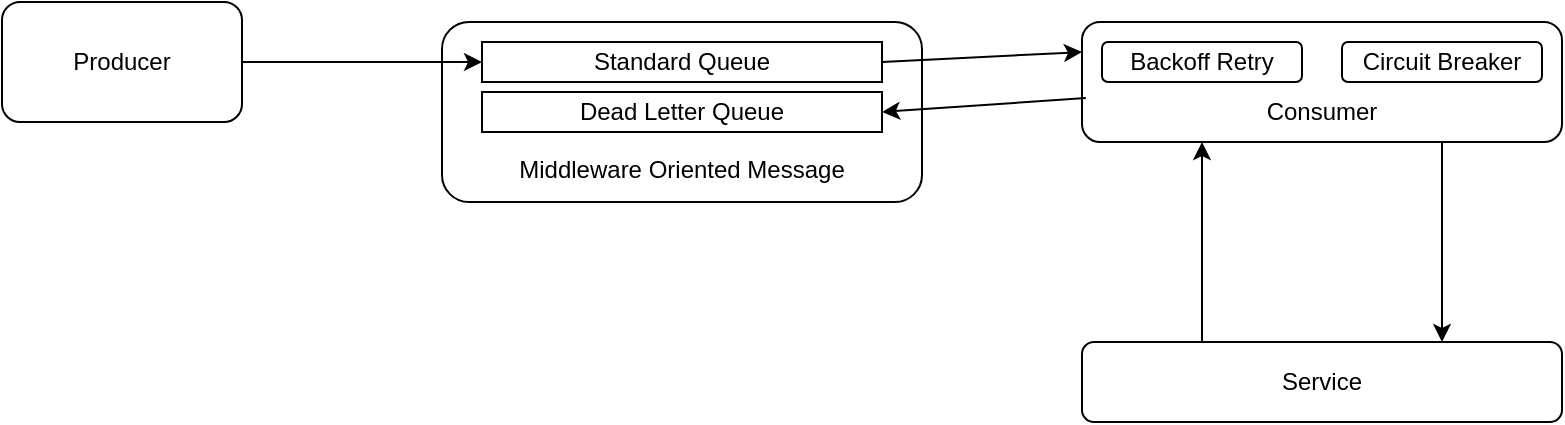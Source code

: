 <mxfile version="24.7.7" pages="3">
  <diagram name="Architecture_EN" id="bwJH2bJUkyhLwNZ_8568">
    <mxGraphModel dx="826" dy="582" grid="1" gridSize="10" guides="1" tooltips="1" connect="1" arrows="1" fold="1" page="1" pageScale="1" pageWidth="827" pageHeight="1169" math="0" shadow="0">
      <root>
        <mxCell id="0" />
        <mxCell id="1" parent="0" />
        <mxCell id="DJtRfI22fZduMUB-v4Cr-2" value="Producer" style="rounded=1;whiteSpace=wrap;html=1;" vertex="1" parent="1">
          <mxGeometry x="100" y="150" width="120" height="60" as="geometry" />
        </mxCell>
        <mxCell id="DJtRfI22fZduMUB-v4Cr-3" value="&lt;div&gt;&lt;br&gt;&lt;/div&gt;&lt;div&gt;&lt;br&gt;&lt;/div&gt;&lt;div&gt;&lt;br&gt;&lt;/div&gt;&lt;div&gt;&lt;br&gt;&lt;/div&gt;Middleware Oriented Message" style="rounded=1;whiteSpace=wrap;html=1;" vertex="1" parent="1">
          <mxGeometry x="320" y="160" width="240" height="90" as="geometry" />
        </mxCell>
        <mxCell id="DJtRfI22fZduMUB-v4Cr-4" value="Standard Queue" style="rounded=0;whiteSpace=wrap;html=1;" vertex="1" parent="1">
          <mxGeometry x="340" y="170" width="200" height="20" as="geometry" />
        </mxCell>
        <mxCell id="DJtRfI22fZduMUB-v4Cr-5" value="Dead Letter Queue" style="rounded=0;whiteSpace=wrap;html=1;" vertex="1" parent="1">
          <mxGeometry x="340" y="195" width="200" height="20" as="geometry" />
        </mxCell>
        <mxCell id="DJtRfI22fZduMUB-v4Cr-6" style="edgeStyle=orthogonalEdgeStyle;rounded=0;orthogonalLoop=1;jettySize=auto;html=1;exitX=0.5;exitY=1;exitDx=0;exitDy=0;" edge="1" parent="1" source="DJtRfI22fZduMUB-v4Cr-3" target="DJtRfI22fZduMUB-v4Cr-3">
          <mxGeometry relative="1" as="geometry" />
        </mxCell>
        <mxCell id="DJtRfI22fZduMUB-v4Cr-7" value="&lt;div&gt;&lt;br&gt;&lt;/div&gt;&lt;div&gt;&lt;br&gt;&lt;/div&gt;Consumer" style="rounded=1;whiteSpace=wrap;html=1;" vertex="1" parent="1">
          <mxGeometry x="640" y="160" width="240" height="60" as="geometry" />
        </mxCell>
        <mxCell id="DJtRfI22fZduMUB-v4Cr-8" value="Backoff Retry" style="rounded=1;whiteSpace=wrap;html=1;" vertex="1" parent="1">
          <mxGeometry x="650" y="170" width="100" height="20" as="geometry" />
        </mxCell>
        <mxCell id="DJtRfI22fZduMUB-v4Cr-9" value="Circuit Breaker" style="rounded=1;whiteSpace=wrap;html=1;" vertex="1" parent="1">
          <mxGeometry x="770" y="170" width="100" height="20" as="geometry" />
        </mxCell>
        <mxCell id="DJtRfI22fZduMUB-v4Cr-10" value="Service" style="rounded=1;whiteSpace=wrap;html=1;" vertex="1" parent="1">
          <mxGeometry x="640" y="320" width="240" height="40" as="geometry" />
        </mxCell>
        <mxCell id="DJtRfI22fZduMUB-v4Cr-11" value="" style="endArrow=classic;html=1;rounded=0;exitX=1;exitY=0.5;exitDx=0;exitDy=0;entryX=0;entryY=0.5;entryDx=0;entryDy=0;" edge="1" parent="1" source="DJtRfI22fZduMUB-v4Cr-2" target="DJtRfI22fZduMUB-v4Cr-4">
          <mxGeometry width="50" height="50" relative="1" as="geometry">
            <mxPoint x="460" y="320" as="sourcePoint" />
            <mxPoint x="510" y="270" as="targetPoint" />
          </mxGeometry>
        </mxCell>
        <mxCell id="DJtRfI22fZduMUB-v4Cr-12" value="" style="endArrow=classic;html=1;rounded=0;exitX=1;exitY=0.5;exitDx=0;exitDy=0;entryX=0;entryY=0.25;entryDx=0;entryDy=0;" edge="1" parent="1" source="DJtRfI22fZduMUB-v4Cr-4" target="DJtRfI22fZduMUB-v4Cr-7">
          <mxGeometry width="50" height="50" relative="1" as="geometry">
            <mxPoint x="570" y="270" as="sourcePoint" />
            <mxPoint x="620" y="220" as="targetPoint" />
          </mxGeometry>
        </mxCell>
        <mxCell id="DJtRfI22fZduMUB-v4Cr-13" value="" style="endArrow=classic;html=1;rounded=0;exitX=0.008;exitY=0.633;exitDx=0;exitDy=0;exitPerimeter=0;entryX=1;entryY=0.5;entryDx=0;entryDy=0;" edge="1" parent="1" source="DJtRfI22fZduMUB-v4Cr-7" target="DJtRfI22fZduMUB-v4Cr-5">
          <mxGeometry width="50" height="50" relative="1" as="geometry">
            <mxPoint x="570" y="270" as="sourcePoint" />
            <mxPoint x="620" y="220" as="targetPoint" />
          </mxGeometry>
        </mxCell>
        <mxCell id="DJtRfI22fZduMUB-v4Cr-14" value="" style="endArrow=classic;html=1;rounded=0;entryX=0.75;entryY=0;entryDx=0;entryDy=0;exitX=0.75;exitY=1;exitDx=0;exitDy=0;" edge="1" parent="1" source="DJtRfI22fZduMUB-v4Cr-7" target="DJtRfI22fZduMUB-v4Cr-10">
          <mxGeometry width="50" height="50" relative="1" as="geometry">
            <mxPoint x="570" y="260" as="sourcePoint" />
            <mxPoint x="620" y="210" as="targetPoint" />
          </mxGeometry>
        </mxCell>
        <mxCell id="DJtRfI22fZduMUB-v4Cr-15" value="" style="endArrow=classic;html=1;rounded=0;exitX=0.25;exitY=0;exitDx=0;exitDy=0;entryX=0.25;entryY=1;entryDx=0;entryDy=0;" edge="1" parent="1" source="DJtRfI22fZduMUB-v4Cr-10" target="DJtRfI22fZduMUB-v4Cr-7">
          <mxGeometry width="50" height="50" relative="1" as="geometry">
            <mxPoint x="570" y="260" as="sourcePoint" />
            <mxPoint x="620" y="210" as="targetPoint" />
          </mxGeometry>
        </mxCell>
      </root>
    </mxGraphModel>
  </diagram>
  <diagram name="Architecture_FR" id="l8eb8dFg4j-5Sfejel3h">
    <mxGraphModel dx="826" dy="582" grid="1" gridSize="10" guides="1" tooltips="1" connect="1" arrows="1" fold="1" page="1" pageScale="1" pageWidth="827" pageHeight="1169" math="0" shadow="0">
      <root>
        <mxCell id="dh82dlVfma0PkSGkjW3L-0" />
        <mxCell id="dh82dlVfma0PkSGkjW3L-1" parent="dh82dlVfma0PkSGkjW3L-0" />
        <mxCell id="dh82dlVfma0PkSGkjW3L-2" value="Producer" style="rounded=1;whiteSpace=wrap;html=1;" vertex="1" parent="dh82dlVfma0PkSGkjW3L-1">
          <mxGeometry x="100" y="150" width="120" height="60" as="geometry" />
        </mxCell>
        <mxCell id="dh82dlVfma0PkSGkjW3L-3" value="&lt;div&gt;&lt;br&gt;&lt;/div&gt;&lt;div&gt;&lt;br&gt;&lt;/div&gt;&lt;div&gt;&lt;br&gt;&lt;/div&gt;&lt;div&gt;&lt;br&gt;&lt;/div&gt;Middleware Oriented Message" style="rounded=1;whiteSpace=wrap;html=1;" vertex="1" parent="dh82dlVfma0PkSGkjW3L-1">
          <mxGeometry x="320" y="160" width="240" height="90" as="geometry" />
        </mxCell>
        <mxCell id="dh82dlVfma0PkSGkjW3L-4" value="Standard Queue" style="rounded=0;whiteSpace=wrap;html=1;" vertex="1" parent="dh82dlVfma0PkSGkjW3L-1">
          <mxGeometry x="340" y="170" width="200" height="20" as="geometry" />
        </mxCell>
        <mxCell id="dh82dlVfma0PkSGkjW3L-5" value="Dead Letter Queue" style="rounded=0;whiteSpace=wrap;html=1;" vertex="1" parent="dh82dlVfma0PkSGkjW3L-1">
          <mxGeometry x="340" y="195" width="200" height="20" as="geometry" />
        </mxCell>
        <mxCell id="dh82dlVfma0PkSGkjW3L-6" style="edgeStyle=orthogonalEdgeStyle;rounded=0;orthogonalLoop=1;jettySize=auto;html=1;exitX=0.5;exitY=1;exitDx=0;exitDy=0;" edge="1" parent="dh82dlVfma0PkSGkjW3L-1" source="dh82dlVfma0PkSGkjW3L-3" target="dh82dlVfma0PkSGkjW3L-3">
          <mxGeometry relative="1" as="geometry" />
        </mxCell>
        <mxCell id="dh82dlVfma0PkSGkjW3L-7" value="&lt;div&gt;&lt;br&gt;&lt;/div&gt;&lt;div&gt;&lt;br&gt;&lt;/div&gt;Consumer" style="rounded=1;whiteSpace=wrap;html=1;" vertex="1" parent="dh82dlVfma0PkSGkjW3L-1">
          <mxGeometry x="640" y="160" width="240" height="60" as="geometry" />
        </mxCell>
        <mxCell id="dh82dlVfma0PkSGkjW3L-8" value="Backoff Retry" style="rounded=1;whiteSpace=wrap;html=1;" vertex="1" parent="dh82dlVfma0PkSGkjW3L-1">
          <mxGeometry x="650" y="170" width="100" height="20" as="geometry" />
        </mxCell>
        <mxCell id="dh82dlVfma0PkSGkjW3L-9" value="Circuit Breaker" style="rounded=1;whiteSpace=wrap;html=1;" vertex="1" parent="dh82dlVfma0PkSGkjW3L-1">
          <mxGeometry x="770" y="170" width="100" height="20" as="geometry" />
        </mxCell>
        <mxCell id="dh82dlVfma0PkSGkjW3L-10" value="Service" style="rounded=1;whiteSpace=wrap;html=1;" vertex="1" parent="dh82dlVfma0PkSGkjW3L-1">
          <mxGeometry x="640" y="320" width="240" height="40" as="geometry" />
        </mxCell>
        <mxCell id="dh82dlVfma0PkSGkjW3L-11" value="" style="endArrow=classic;html=1;rounded=0;exitX=1;exitY=0.5;exitDx=0;exitDy=0;entryX=0;entryY=0.5;entryDx=0;entryDy=0;" edge="1" parent="dh82dlVfma0PkSGkjW3L-1" source="dh82dlVfma0PkSGkjW3L-2" target="dh82dlVfma0PkSGkjW3L-4">
          <mxGeometry width="50" height="50" relative="1" as="geometry">
            <mxPoint x="460" y="320" as="sourcePoint" />
            <mxPoint x="510" y="270" as="targetPoint" />
          </mxGeometry>
        </mxCell>
        <mxCell id="dh82dlVfma0PkSGkjW3L-12" value="" style="endArrow=classic;html=1;rounded=0;exitX=1;exitY=0.5;exitDx=0;exitDy=0;entryX=0;entryY=0.25;entryDx=0;entryDy=0;" edge="1" parent="dh82dlVfma0PkSGkjW3L-1" source="dh82dlVfma0PkSGkjW3L-4" target="dh82dlVfma0PkSGkjW3L-7">
          <mxGeometry width="50" height="50" relative="1" as="geometry">
            <mxPoint x="570" y="270" as="sourcePoint" />
            <mxPoint x="620" y="220" as="targetPoint" />
          </mxGeometry>
        </mxCell>
        <mxCell id="dh82dlVfma0PkSGkjW3L-13" value="" style="endArrow=classic;html=1;rounded=0;exitX=0.008;exitY=0.633;exitDx=0;exitDy=0;exitPerimeter=0;entryX=1;entryY=0.5;entryDx=0;entryDy=0;" edge="1" parent="dh82dlVfma0PkSGkjW3L-1" source="dh82dlVfma0PkSGkjW3L-7" target="dh82dlVfma0PkSGkjW3L-5">
          <mxGeometry width="50" height="50" relative="1" as="geometry">
            <mxPoint x="570" y="270" as="sourcePoint" />
            <mxPoint x="620" y="220" as="targetPoint" />
          </mxGeometry>
        </mxCell>
        <mxCell id="dh82dlVfma0PkSGkjW3L-14" value="" style="endArrow=classic;html=1;rounded=0;entryX=0.75;entryY=0;entryDx=0;entryDy=0;exitX=0.75;exitY=1;exitDx=0;exitDy=0;" edge="1" parent="dh82dlVfma0PkSGkjW3L-1" source="dh82dlVfma0PkSGkjW3L-7" target="dh82dlVfma0PkSGkjW3L-10">
          <mxGeometry width="50" height="50" relative="1" as="geometry">
            <mxPoint x="570" y="260" as="sourcePoint" />
            <mxPoint x="620" y="210" as="targetPoint" />
          </mxGeometry>
        </mxCell>
        <mxCell id="dh82dlVfma0PkSGkjW3L-15" value="" style="endArrow=classic;html=1;rounded=0;exitX=0.25;exitY=0;exitDx=0;exitDy=0;entryX=0.25;entryY=1;entryDx=0;entryDy=0;" edge="1" parent="dh82dlVfma0PkSGkjW3L-1" source="dh82dlVfma0PkSGkjW3L-10" target="dh82dlVfma0PkSGkjW3L-7">
          <mxGeometry width="50" height="50" relative="1" as="geometry">
            <mxPoint x="570" y="260" as="sourcePoint" />
            <mxPoint x="620" y="210" as="targetPoint" />
          </mxGeometry>
        </mxCell>
      </root>
    </mxGraphModel>
  </diagram>
  <diagram id="R2kvHn6puGRWpGDO3i6m" name="Message_State_EN">
    <mxGraphModel dx="826" dy="582" grid="1" gridSize="10" guides="1" tooltips="1" connect="1" arrows="1" fold="1" page="1" pageScale="1" pageWidth="827" pageHeight="1169" math="0" shadow="0">
      <root>
        <mxCell id="0" />
        <mxCell id="1" parent="0" />
        <mxCell id="bOHIy-_dX-T6LEPonXPa-2" value="Processing" style="rounded=1;whiteSpace=wrap;html=1;" vertex="1" parent="1">
          <mxGeometry x="80" y="40" width="100" height="30" as="geometry" />
        </mxCell>
        <mxCell id="bOHIy-_dX-T6LEPonXPa-3" value="In Queue" style="rounded=1;whiteSpace=wrap;html=1;" vertex="1" parent="1">
          <mxGeometry x="280" y="40" width="100" height="30" as="geometry" />
        </mxCell>
      </root>
    </mxGraphModel>
  </diagram>
</mxfile>
